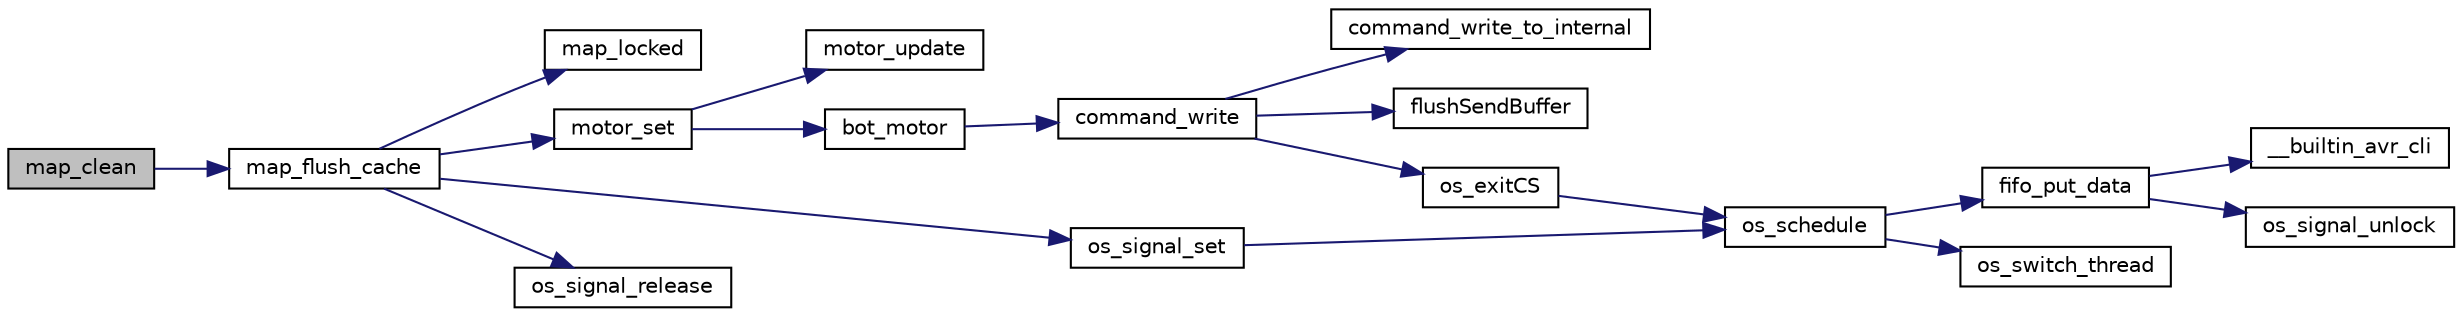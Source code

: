 digraph G
{
  edge [fontname="Helvetica",fontsize="10",labelfontname="Helvetica",labelfontsize="10"];
  node [fontname="Helvetica",fontsize="10",shape=record];
  rankdir="LR";
  Node1 [label="map_clean",height=0.2,width=0.4,color="black", fillcolor="grey75", style="filled" fontcolor="black"];
  Node1 -> Node2 [color="midnightblue",fontsize="10",style="solid",fontname="Helvetica"];
  Node2 [label="map_flush_cache",height=0.2,width=0.4,color="black", fillcolor="white", style="filled",URL="$map_8c.html#a5c151bce0e665ee98fac1465d692fef0"];
  Node2 -> Node3 [color="midnightblue",fontsize="10",style="solid",fontname="Helvetica"];
  Node3 [label="map_locked",height=0.2,width=0.4,color="black", fillcolor="white", style="filled",URL="$map_8c.html#aee723500f07bef9ecc88712b8deb792a"];
  Node2 -> Node4 [color="midnightblue",fontsize="10",style="solid",fontname="Helvetica"];
  Node4 [label="motor_set",height=0.2,width=0.4,color="black", fillcolor="white", style="filled",URL="$motor_8c.html#a7d55b2e4a37c91e150513b2c87577750",tooltip="Direkter Zugriff auf den Motor."];
  Node4 -> Node5 [color="midnightblue",fontsize="10",style="solid",fontname="Helvetica"];
  Node5 [label="motor_update",height=0.2,width=0.4,color="black", fillcolor="white", style="filled",URL="$motor-low_8h.html#af288dee5f55b67d9eaf1d6e180bfd121"];
  Node4 -> Node6 [color="midnightblue",fontsize="10",style="solid",fontname="Helvetica"];
  Node6 [label="bot_motor",height=0.2,width=0.4,color="black", fillcolor="white", style="filled",URL="$motor-low_8h.html#a51396f3f8b7c919099a65c94cd95f34f"];
  Node6 -> Node7 [color="midnightblue",fontsize="10",style="solid",fontname="Helvetica"];
  Node7 [label="command_write",height=0.2,width=0.4,color="black", fillcolor="white", style="filled",URL="$command_8c.html#a419b75ed34551408822d9caee3cd5206"];
  Node7 -> Node8 [color="midnightblue",fontsize="10",style="solid",fontname="Helvetica"];
  Node8 [label="command_write_to_internal",height=0.2,width=0.4,color="black", fillcolor="white", style="filled",URL="$command_8c.html#a428cf92e37fc9bbc0ffc48912c3022ac"];
  Node7 -> Node9 [color="midnightblue",fontsize="10",style="solid",fontname="Helvetica"];
  Node9 [label="flushSendBuffer",height=0.2,width=0.4,color="black", fillcolor="white", style="filled",URL="$tcp_8h.html#aae71e1682727310afab282923a80c968"];
  Node7 -> Node10 [color="midnightblue",fontsize="10",style="solid",fontname="Helvetica"];
  Node10 [label="os_exitCS",height=0.2,width=0.4,color="black", fillcolor="white", style="filled",URL="$os__thread_8h.html#a146cd9b383b02d8e5424e2de5bfdf7e1"];
  Node10 -> Node11 [color="midnightblue",fontsize="10",style="solid",fontname="Helvetica"];
  Node11 [label="os_schedule",height=0.2,width=0.4,color="black", fillcolor="white", style="filled",URL="$os__scheduler_8h.html#aaf0ea29568109bcdfb1d527f223accad"];
  Node11 -> Node12 [color="midnightblue",fontsize="10",style="solid",fontname="Helvetica"];
  Node12 [label="fifo_put_data",height=0.2,width=0.4,color="black", fillcolor="white", style="filled",URL="$fifo_8c.html#a7b3f9ad457273c9717bff49113c84250"];
  Node12 -> Node13 [color="midnightblue",fontsize="10",style="solid",fontname="Helvetica"];
  Node13 [label="__builtin_avr_cli",height=0.2,width=0.4,color="black", fillcolor="white", style="filled",URL="$builtins_8h.html#a41590bd57be6a89c1b9bcafe523207f2",tooltip="Disables all interrupts by clearing the global interrupt mask."];
  Node12 -> Node14 [color="midnightblue",fontsize="10",style="solid",fontname="Helvetica"];
  Node14 [label="os_signal_unlock",height=0.2,width=0.4,color="black", fillcolor="white", style="filled",URL="$os__thread__pc_8c.html#aa0b166109be9754de9b8b863b8d197c7"];
  Node11 -> Node15 [color="midnightblue",fontsize="10",style="solid",fontname="Helvetica"];
  Node15 [label="os_switch_thread",height=0.2,width=0.4,color="black", fillcolor="white", style="filled",URL="$os__thread_8h.html#afa82438e9832609bc5ffbddad166e1b7"];
  Node2 -> Node16 [color="midnightblue",fontsize="10",style="solid",fontname="Helvetica"];
  Node16 [label="os_signal_set",height=0.2,width=0.4,color="black", fillcolor="white", style="filled",URL="$os__thread_8h.html#aa62b6d29ae00ff288fd8969807a62b06"];
  Node16 -> Node11 [color="midnightblue",fontsize="10",style="solid",fontname="Helvetica"];
  Node2 -> Node17 [color="midnightblue",fontsize="10",style="solid",fontname="Helvetica"];
  Node17 [label="os_signal_release",height=0.2,width=0.4,color="black", fillcolor="white", style="filled",URL="$os__thread__pc_8c.html#a6fad7ee5233ef39834eb7afc437b0105"];
}
